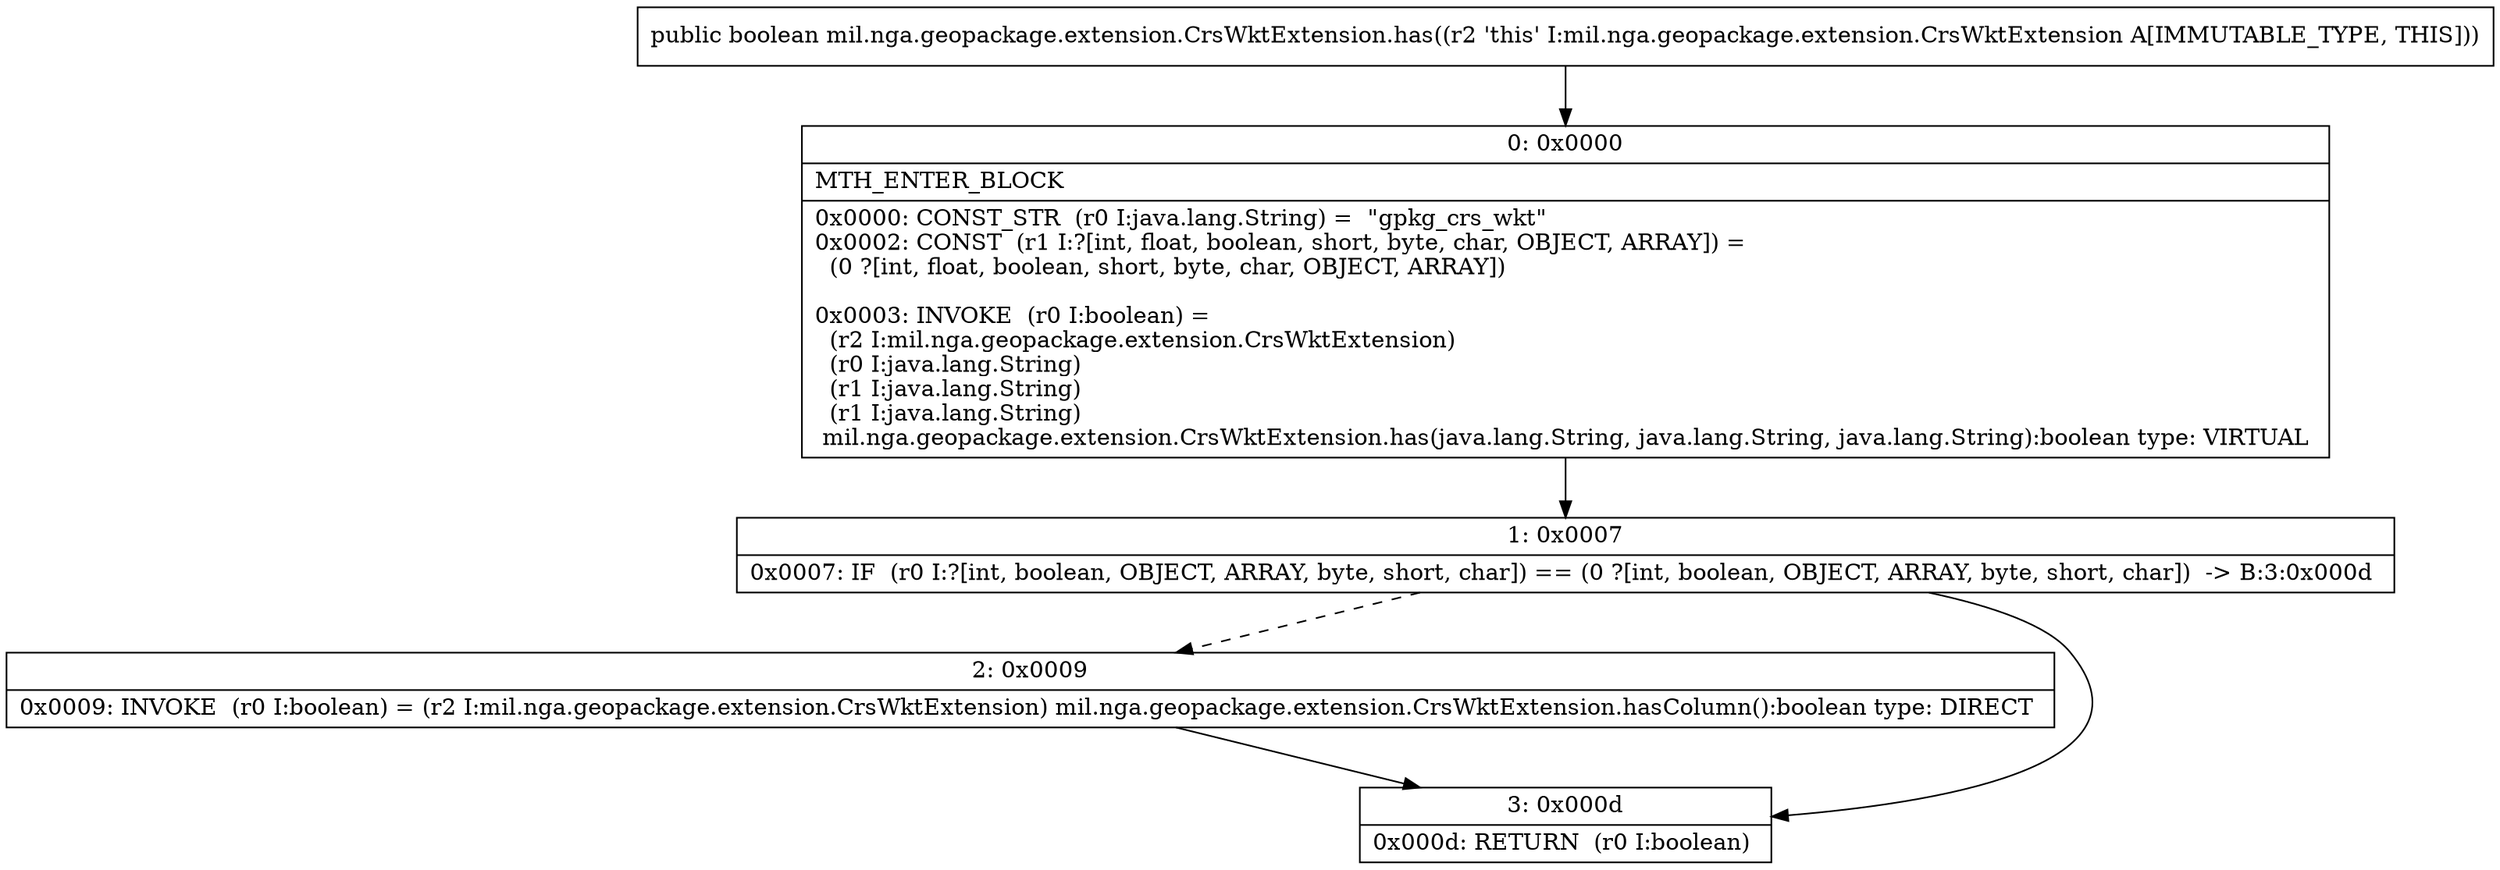 digraph "CFG formil.nga.geopackage.extension.CrsWktExtension.has()Z" {
Node_0 [shape=record,label="{0\:\ 0x0000|MTH_ENTER_BLOCK\l|0x0000: CONST_STR  (r0 I:java.lang.String) =  \"gpkg_crs_wkt\" \l0x0002: CONST  (r1 I:?[int, float, boolean, short, byte, char, OBJECT, ARRAY]) = \l  (0 ?[int, float, boolean, short, byte, char, OBJECT, ARRAY])\l \l0x0003: INVOKE  (r0 I:boolean) = \l  (r2 I:mil.nga.geopackage.extension.CrsWktExtension)\l  (r0 I:java.lang.String)\l  (r1 I:java.lang.String)\l  (r1 I:java.lang.String)\l mil.nga.geopackage.extension.CrsWktExtension.has(java.lang.String, java.lang.String, java.lang.String):boolean type: VIRTUAL \l}"];
Node_1 [shape=record,label="{1\:\ 0x0007|0x0007: IF  (r0 I:?[int, boolean, OBJECT, ARRAY, byte, short, char]) == (0 ?[int, boolean, OBJECT, ARRAY, byte, short, char])  \-\> B:3:0x000d \l}"];
Node_2 [shape=record,label="{2\:\ 0x0009|0x0009: INVOKE  (r0 I:boolean) = (r2 I:mil.nga.geopackage.extension.CrsWktExtension) mil.nga.geopackage.extension.CrsWktExtension.hasColumn():boolean type: DIRECT \l}"];
Node_3 [shape=record,label="{3\:\ 0x000d|0x000d: RETURN  (r0 I:boolean) \l}"];
MethodNode[shape=record,label="{public boolean mil.nga.geopackage.extension.CrsWktExtension.has((r2 'this' I:mil.nga.geopackage.extension.CrsWktExtension A[IMMUTABLE_TYPE, THIS])) }"];
MethodNode -> Node_0;
Node_0 -> Node_1;
Node_1 -> Node_2[style=dashed];
Node_1 -> Node_3;
Node_2 -> Node_3;
}

